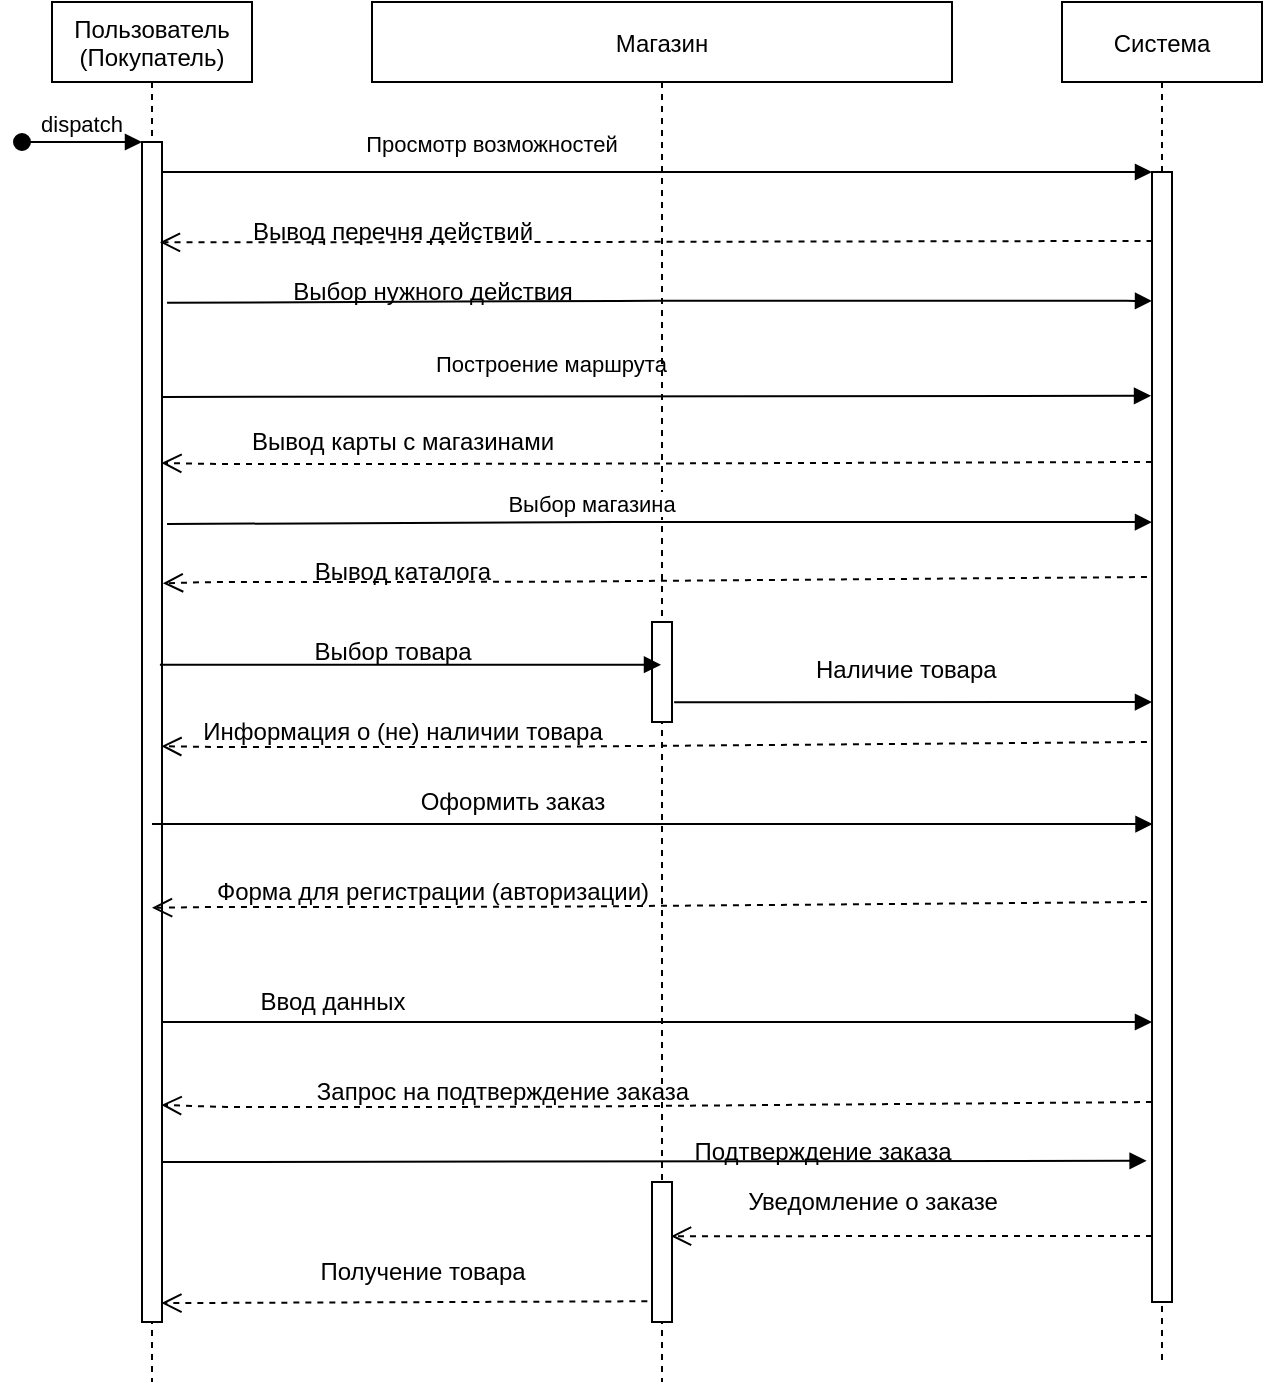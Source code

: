 <mxfile version="20.5.1" type="device"><diagram id="kgpKYQtTHZ0yAKxKKP6v" name="Page-1"><mxGraphModel dx="929" dy="357" grid="1" gridSize="10" guides="1" tooltips="1" connect="1" arrows="1" fold="1" page="1" pageScale="1" pageWidth="850" pageHeight="1100" math="0" shadow="0"><root><mxCell id="0"/><mxCell id="1" parent="0"/><mxCell id="3nuBFxr9cyL0pnOWT2aG-1" value="Пользователь&#10;(Покупатель)" style="shape=umlLifeline;perimeter=lifelinePerimeter;container=1;collapsible=0;recursiveResize=0;rounded=0;shadow=0;strokeWidth=1;" parent="1" vertex="1"><mxGeometry x="120" y="80" width="100" height="690" as="geometry"/></mxCell><mxCell id="3nuBFxr9cyL0pnOWT2aG-2" value="" style="points=[];perimeter=orthogonalPerimeter;rounded=0;shadow=0;strokeWidth=1;" parent="3nuBFxr9cyL0pnOWT2aG-1" vertex="1"><mxGeometry x="45" y="70" width="10" height="590" as="geometry"/></mxCell><mxCell id="3nuBFxr9cyL0pnOWT2aG-3" value="dispatch" style="verticalAlign=bottom;startArrow=oval;endArrow=block;startSize=8;shadow=0;strokeWidth=1;" parent="3nuBFxr9cyL0pnOWT2aG-1" target="3nuBFxr9cyL0pnOWT2aG-2" edge="1"><mxGeometry relative="1" as="geometry"><mxPoint x="-15" y="70" as="sourcePoint"/></mxGeometry></mxCell><mxCell id="3nuBFxr9cyL0pnOWT2aG-5" value="Система" style="shape=umlLifeline;perimeter=lifelinePerimeter;container=1;collapsible=0;recursiveResize=0;rounded=0;shadow=0;strokeWidth=1;" parent="1" vertex="1"><mxGeometry x="625" y="80" width="100" height="680" as="geometry"/></mxCell><mxCell id="3nuBFxr9cyL0pnOWT2aG-8" value="Просмотр возможностей" style="verticalAlign=bottom;endArrow=block;entryX=0;entryY=0;shadow=0;strokeWidth=1;" parent="1" source="3nuBFxr9cyL0pnOWT2aG-2" target="3nuBFxr9cyL0pnOWT2aG-6" edge="1"><mxGeometry x="-0.333" y="5" relative="1" as="geometry"><mxPoint x="275" y="160" as="sourcePoint"/><mxPoint as="offset"/></mxGeometry></mxCell><mxCell id="o0sEfnuzfa4Ymwlk2s7L-4" value="Выбор нужного действия" style="text;html=1;align=center;verticalAlign=middle;resizable=0;points=[];autosize=1;strokeColor=none;fillColor=none;" vertex="1" parent="1"><mxGeometry x="230" y="210" width="160" height="30" as="geometry"/></mxCell><mxCell id="o0sEfnuzfa4Ymwlk2s7L-5" value="Построение маршрута" style="verticalAlign=bottom;endArrow=block;shadow=0;strokeWidth=1;exitX=0.974;exitY=0.216;exitDx=0;exitDy=0;exitPerimeter=0;entryX=-0.048;entryY=0.198;entryDx=0;entryDy=0;entryPerimeter=0;" edge="1" parent="1" source="3nuBFxr9cyL0pnOWT2aG-2" target="3nuBFxr9cyL0pnOWT2aG-6"><mxGeometry x="-0.211" y="7" relative="1" as="geometry"><mxPoint x="175" y="280.0" as="sourcePoint"/><mxPoint x="345" y="280.0" as="targetPoint"/><Array as="points"/><mxPoint as="offset"/></mxGeometry></mxCell><mxCell id="3nuBFxr9cyL0pnOWT2aG-6" value="" style="points=[];perimeter=orthogonalPerimeter;rounded=0;shadow=0;strokeWidth=1;" parent="1" vertex="1"><mxGeometry x="670" y="165" width="10" height="565" as="geometry"/></mxCell><mxCell id="o0sEfnuzfa4Ymwlk2s7L-1" value="" style="verticalAlign=bottom;endArrow=open;dashed=1;endSize=8;exitX=0.026;exitY=0.061;shadow=0;strokeWidth=1;exitDx=0;exitDy=0;exitPerimeter=0;entryX=0.896;entryY=0.085;entryDx=0;entryDy=0;entryPerimeter=0;" edge="1" parent="1" source="3nuBFxr9cyL0pnOWT2aG-6" target="3nuBFxr9cyL0pnOWT2aG-2"><mxGeometry y="-132" relative="1" as="geometry"><mxPoint x="180" y="200" as="targetPoint"/><mxPoint x="345" y="190.0" as="sourcePoint"/><mxPoint as="offset"/><Array as="points"><mxPoint x="370" y="200"/></Array></mxGeometry></mxCell><mxCell id="o0sEfnuzfa4Ymwlk2s7L-7" value="" style="verticalAlign=bottom;endArrow=open;dashed=1;endSize=8;shadow=0;strokeWidth=1;entryX=0.97;entryY=0.272;entryDx=0;entryDy=0;entryPerimeter=0;" edge="1" parent="1" target="3nuBFxr9cyL0pnOWT2aG-2"><mxGeometry y="-132" relative="1" as="geometry"><mxPoint x="180" y="310" as="targetPoint"/><mxPoint x="670" y="310" as="sourcePoint"/><mxPoint as="offset"/><Array as="points"><mxPoint x="360" y="310.92"/><mxPoint x="200" y="311"/></Array></mxGeometry></mxCell><mxCell id="o0sEfnuzfa4Ymwlk2s7L-8" value="Вывод карты с магазинами" style="text;html=1;align=center;verticalAlign=middle;resizable=0;points=[];autosize=1;strokeColor=none;fillColor=none;" vertex="1" parent="1"><mxGeometry x="210" y="285" width="170" height="30" as="geometry"/></mxCell><mxCell id="o0sEfnuzfa4Ymwlk2s7L-9" value="Магазин" style="shape=umlLifeline;perimeter=lifelinePerimeter;container=1;collapsible=0;recursiveResize=0;rounded=0;shadow=0;strokeWidth=1;" vertex="1" parent="1"><mxGeometry x="280" y="80" width="290" height="690" as="geometry"/></mxCell><mxCell id="o0sEfnuzfa4Ymwlk2s7L-10" value="" style="points=[];perimeter=orthogonalPerimeter;rounded=0;shadow=0;strokeWidth=1;" vertex="1" parent="o0sEfnuzfa4Ymwlk2s7L-9"><mxGeometry x="140" y="310" width="10" height="50" as="geometry"/></mxCell><mxCell id="o0sEfnuzfa4Ymwlk2s7L-31" value="" style="verticalAlign=bottom;endArrow=block;shadow=0;strokeWidth=1;entryX=-0.27;entryY=0.875;entryDx=0;entryDy=0;entryPerimeter=0;" edge="1" parent="o0sEfnuzfa4Ymwlk2s7L-9" target="3nuBFxr9cyL0pnOWT2aG-6"><mxGeometry relative="1" as="geometry"><mxPoint x="-105" y="580" as="sourcePoint"/><mxPoint x="380" y="580" as="targetPoint"/><Array as="points"/></mxGeometry></mxCell><mxCell id="o0sEfnuzfa4Ymwlk2s7L-32" value="Подтверждение заказа" style="text;html=1;align=center;verticalAlign=middle;resizable=0;points=[];autosize=1;strokeColor=none;fillColor=none;" vertex="1" parent="o0sEfnuzfa4Ymwlk2s7L-9"><mxGeometry x="150" y="560" width="150" height="30" as="geometry"/></mxCell><mxCell id="o0sEfnuzfa4Ymwlk2s7L-35" value="Получение товара" style="text;html=1;align=center;verticalAlign=middle;resizable=0;points=[];autosize=1;strokeColor=none;fillColor=none;" vertex="1" parent="o0sEfnuzfa4Ymwlk2s7L-9"><mxGeometry x="-40" y="620" width="130" height="30" as="geometry"/></mxCell><mxCell id="o0sEfnuzfa4Ymwlk2s7L-30" value="Запрос на подтверждение заказа" style="text;html=1;align=center;verticalAlign=middle;resizable=0;points=[];autosize=1;strokeColor=none;fillColor=none;" vertex="1" parent="o0sEfnuzfa4Ymwlk2s7L-9"><mxGeometry x="-40" y="530" width="210" height="30" as="geometry"/></mxCell><mxCell id="o0sEfnuzfa4Ymwlk2s7L-36" value="" style="points=[];perimeter=orthogonalPerimeter;rounded=0;shadow=0;strokeWidth=1;" vertex="1" parent="o0sEfnuzfa4Ymwlk2s7L-9"><mxGeometry x="140" y="590" width="10" height="70" as="geometry"/></mxCell><mxCell id="o0sEfnuzfa4Ymwlk2s7L-2" value="Вывод перечня действий" style="text;html=1;align=center;verticalAlign=middle;resizable=0;points=[];autosize=1;strokeColor=none;fillColor=none;" vertex="1" parent="o0sEfnuzfa4Ymwlk2s7L-9"><mxGeometry x="-70" y="100" width="160" height="30" as="geometry"/></mxCell><mxCell id="o0sEfnuzfa4Ymwlk2s7L-11" value="" style="verticalAlign=bottom;endArrow=block;shadow=0;strokeWidth=1;exitX=0.896;exitY=0.443;exitDx=0;exitDy=0;exitPerimeter=0;" edge="1" parent="1" source="3nuBFxr9cyL0pnOWT2aG-2" target="o0sEfnuzfa4Ymwlk2s7L-9"><mxGeometry relative="1" as="geometry"><mxPoint x="180" y="411" as="sourcePoint"/><mxPoint x="670.68" y="370" as="targetPoint"/><Array as="points"/></mxGeometry></mxCell><mxCell id="o0sEfnuzfa4Ymwlk2s7L-12" value="Выбор товара" style="text;html=1;align=center;verticalAlign=middle;resizable=0;points=[];autosize=1;strokeColor=none;fillColor=none;" vertex="1" parent="1"><mxGeometry x="240" y="390" width="100" height="30" as="geometry"/></mxCell><mxCell id="o0sEfnuzfa4Ymwlk2s7L-13" value="" style="verticalAlign=bottom;endArrow=block;shadow=0;strokeWidth=1;entryX=-0.253;entryY=0.713;entryDx=0;entryDy=0;entryPerimeter=0;" edge="1" parent="1"><mxGeometry relative="1" as="geometry"><mxPoint x="177.53" y="230.41" as="sourcePoint"/><mxPoint x="670" y="229.49" as="targetPoint"/><Array as="points"><mxPoint x="412.53" y="229.41"/><mxPoint x="652.53" y="229.41"/></Array></mxGeometry></mxCell><mxCell id="o0sEfnuzfa4Ymwlk2s7L-14" value="Выбор магазина" style="verticalAlign=bottom;endArrow=block;shadow=0;strokeWidth=1;entryX=-0.253;entryY=0.713;entryDx=0;entryDy=0;entryPerimeter=0;" edge="1" parent="1"><mxGeometry x="-0.137" relative="1" as="geometry"><mxPoint x="177.53" y="341.0" as="sourcePoint"/><mxPoint x="670" y="340.08" as="targetPoint"/><Array as="points"><mxPoint x="412.53" y="340"/><mxPoint x="652.53" y="340"/></Array><mxPoint as="offset"/></mxGeometry></mxCell><mxCell id="o0sEfnuzfa4Ymwlk2s7L-16" value="" style="verticalAlign=bottom;endArrow=open;dashed=1;endSize=8;exitX=-0.253;exitY=0.7;shadow=0;strokeWidth=1;exitDx=0;exitDy=0;exitPerimeter=0;entryX=1.044;entryY=0.374;entryDx=0;entryDy=0;entryPerimeter=0;" edge="1" parent="1" target="3nuBFxr9cyL0pnOWT2aG-2"><mxGeometry y="-132" relative="1" as="geometry"><mxPoint x="180" y="370" as="targetPoint"/><mxPoint x="667.47" y="367.5" as="sourcePoint"/><mxPoint as="offset"/><Array as="points"><mxPoint x="360" y="369.92"/><mxPoint x="200" y="370"/></Array></mxGeometry></mxCell><mxCell id="o0sEfnuzfa4Ymwlk2s7L-17" value="Вывод каталога" style="text;html=1;align=center;verticalAlign=middle;resizable=0;points=[];autosize=1;strokeColor=none;fillColor=none;" vertex="1" parent="1"><mxGeometry x="240" y="350" width="110" height="30" as="geometry"/></mxCell><mxCell id="o0sEfnuzfa4Ymwlk2s7L-18" value="" style="verticalAlign=bottom;endArrow=open;dashed=1;endSize=8;exitX=-0.253;exitY=0.7;shadow=0;strokeWidth=1;exitDx=0;exitDy=0;exitPerimeter=0;entryX=0.97;entryY=0.512;entryDx=0;entryDy=0;entryPerimeter=0;" edge="1" parent="1" target="3nuBFxr9cyL0pnOWT2aG-2"><mxGeometry y="-132" relative="1" as="geometry"><mxPoint x="180" y="452.5" as="targetPoint"/><mxPoint x="667.47" y="450" as="sourcePoint"/><mxPoint as="offset"/><Array as="points"><mxPoint x="360" y="452.42"/><mxPoint x="200" y="452.5"/></Array></mxGeometry></mxCell><mxCell id="o0sEfnuzfa4Ymwlk2s7L-20" value="" style="verticalAlign=bottom;endArrow=block;shadow=0;strokeWidth=1;entryX=-0.106;entryY=0.11;entryDx=0;entryDy=0;entryPerimeter=0;" edge="1" parent="1"><mxGeometry relative="1" as="geometry"><mxPoint x="431.06" y="430.1" as="sourcePoint"/><mxPoint x="670" y="430" as="targetPoint"/><Array as="points"/></mxGeometry></mxCell><mxCell id="o0sEfnuzfa4Ymwlk2s7L-21" value="&lt;div style=&quot;text-align: center;&quot;&gt;&lt;span style=&quot;background-color: initial;&quot;&gt;Наличие товара&lt;/span&gt;&lt;/div&gt;" style="text;whiteSpace=wrap;html=1;" vertex="1" parent="1"><mxGeometry x="500" y="400" width="110" height="40" as="geometry"/></mxCell><mxCell id="o0sEfnuzfa4Ymwlk2s7L-22" value="Информация о (не) наличии товара" style="text;html=1;align=center;verticalAlign=middle;resizable=0;points=[];autosize=1;strokeColor=none;fillColor=none;" vertex="1" parent="1"><mxGeometry x="185" y="430" width="220" height="30" as="geometry"/></mxCell><mxCell id="o0sEfnuzfa4Ymwlk2s7L-24" value="Оформить заказ" style="text;html=1;align=center;verticalAlign=middle;resizable=0;points=[];autosize=1;strokeColor=none;fillColor=none;" vertex="1" parent="1"><mxGeometry x="290" y="465" width="120" height="30" as="geometry"/></mxCell><mxCell id="o0sEfnuzfa4Ymwlk2s7L-25" value="" style="verticalAlign=bottom;endArrow=open;dashed=1;endSize=8;exitX=-0.253;exitY=0.7;shadow=0;strokeWidth=1;exitDx=0;exitDy=0;exitPerimeter=0;entryX=0.5;entryY=0.649;entryDx=0;entryDy=0;entryPerimeter=0;" edge="1" parent="1" target="3nuBFxr9cyL0pnOWT2aG-2"><mxGeometry y="-132" relative="1" as="geometry"><mxPoint x="180" y="533" as="targetPoint"/><mxPoint x="667.47" y="530" as="sourcePoint"/><mxPoint as="offset"/><Array as="points"><mxPoint x="360" y="532.42"/><mxPoint x="200" y="532.5"/></Array></mxGeometry></mxCell><mxCell id="o0sEfnuzfa4Ymwlk2s7L-27" value="" style="verticalAlign=bottom;endArrow=block;shadow=0;strokeWidth=1;" edge="1" parent="1"><mxGeometry relative="1" as="geometry"><mxPoint x="175" y="590" as="sourcePoint"/><mxPoint x="670" y="590" as="targetPoint"/><Array as="points"/></mxGeometry></mxCell><mxCell id="o0sEfnuzfa4Ymwlk2s7L-28" value="Ввод данных" style="text;html=1;align=center;verticalAlign=middle;resizable=0;points=[];autosize=1;strokeColor=none;fillColor=none;" vertex="1" parent="1"><mxGeometry x="210" y="565" width="100" height="30" as="geometry"/></mxCell><mxCell id="o0sEfnuzfa4Ymwlk2s7L-29" value="" style="verticalAlign=bottom;endArrow=open;dashed=1;endSize=8;shadow=0;strokeWidth=1;entryX=0.97;entryY=0.816;entryDx=0;entryDy=0;entryPerimeter=0;" edge="1" parent="1" target="3nuBFxr9cyL0pnOWT2aG-2"><mxGeometry y="-132" relative="1" as="geometry"><mxPoint x="180" y="633" as="targetPoint"/><mxPoint x="670" y="630" as="sourcePoint"/><mxPoint as="offset"/><Array as="points"><mxPoint x="365" y="632.42"/><mxPoint x="205" y="632.5"/></Array></mxGeometry></mxCell><mxCell id="o0sEfnuzfa4Ymwlk2s7L-33" value="" style="verticalAlign=bottom;endArrow=open;dashed=1;endSize=8;shadow=0;strokeWidth=1;entryX=0.97;entryY=0.984;entryDx=0;entryDy=0;entryPerimeter=0;exitX=-0.233;exitY=0.852;exitDx=0;exitDy=0;exitPerimeter=0;" edge="1" parent="1" source="o0sEfnuzfa4Ymwlk2s7L-36" target="3nuBFxr9cyL0pnOWT2aG-2"><mxGeometry y="-132" relative="1" as="geometry"><mxPoint x="181" y="692.5" as="targetPoint"/><mxPoint x="420" y="740" as="sourcePoint"/><mxPoint as="offset"/><Array as="points"/></mxGeometry></mxCell><mxCell id="o0sEfnuzfa4Ymwlk2s7L-38" value="Уведомление о заказе" style="text;html=1;align=center;verticalAlign=middle;resizable=0;points=[];autosize=1;strokeColor=none;fillColor=none;" vertex="1" parent="1"><mxGeometry x="455" y="665" width="150" height="30" as="geometry"/></mxCell><mxCell id="o0sEfnuzfa4Ymwlk2s7L-37" value="" style="verticalAlign=bottom;endArrow=open;dashed=1;endSize=8;shadow=0;strokeWidth=1;entryX=0.952;entryY=0.387;entryDx=0;entryDy=0;entryPerimeter=0;" edge="1" parent="1" target="o0sEfnuzfa4Ymwlk2s7L-36"><mxGeometry y="-132" relative="1" as="geometry"><mxPoint x="433.7" y="696.16" as="targetPoint"/><mxPoint x="670" y="697" as="sourcePoint"/><mxPoint as="offset"/><Array as="points"/></mxGeometry></mxCell><mxCell id="o0sEfnuzfa4Ymwlk2s7L-23" value="" style="verticalAlign=bottom;endArrow=block;shadow=0;strokeWidth=1;entryX=0.026;entryY=0.577;entryDx=0;entryDy=0;entryPerimeter=0;" edge="1" parent="1" source="3nuBFxr9cyL0pnOWT2aG-1" target="3nuBFxr9cyL0pnOWT2aG-6"><mxGeometry relative="1" as="geometry"><mxPoint x="180" y="500" as="sourcePoint"/><mxPoint x="413.94" y="490" as="targetPoint"/><Array as="points"/></mxGeometry></mxCell><mxCell id="o0sEfnuzfa4Ymwlk2s7L-26" value="Форма для регистрации (авторизации)" style="text;html=1;align=center;verticalAlign=middle;resizable=0;points=[];autosize=1;strokeColor=none;fillColor=none;" vertex="1" parent="1"><mxGeometry x="190" y="510" width="240" height="30" as="geometry"/></mxCell></root></mxGraphModel></diagram></mxfile>